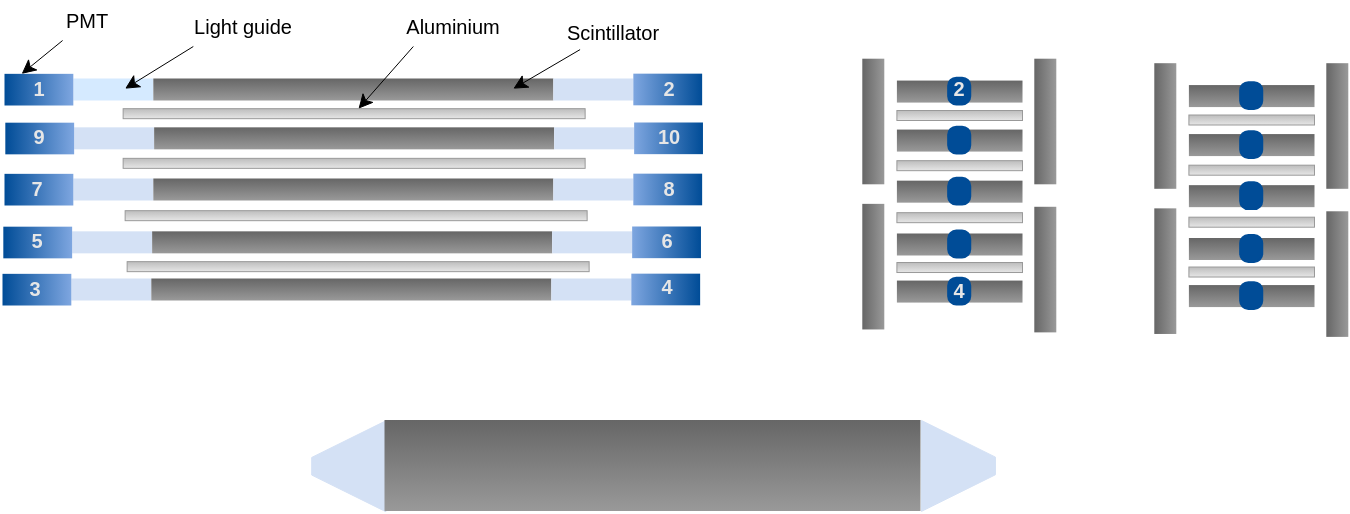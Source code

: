 <mxfile version="17.4.2" type="device" pages="2"><diagram id="F793rIssLFSxNm0j3WOR" name="Pagina-2"><mxGraphModel dx="1051" dy="806" grid="1" gridSize="10" guides="1" tooltips="1" connect="1" arrows="1" fold="1" page="1" pageScale="1" pageWidth="1169" pageHeight="827" math="0" shadow="0"><root><mxCell id="0"/><mxCell id="1" parent="0"/><mxCell id="4G-lnaGGp1i9wqiPuR36-37" value="" style="group;strokeWidth=0.5;" parent="1" vertex="1" connectable="0"><mxGeometry x="71.0" y="86.58" width="348.82" height="23.96" as="geometry"/></mxCell><mxCell id="4G-lnaGGp1i9wqiPuR36-16" value="" style="rounded=0;whiteSpace=wrap;html=1;fillColor=#D5EAFF;strokeColor=none;glass=0;sketch=0;shadow=0;strokeWidth=0.5;" parent="4G-lnaGGp1i9wqiPuR36-37" vertex="1"><mxGeometry x="34.41" y="2.42" width="40" height="11" as="geometry"/></mxCell><mxCell id="4G-lnaGGp1i9wqiPuR36-2" value="" style="rounded=0;whiteSpace=wrap;html=1;arcSize=29;strokeColor=none;fillColor=#004C97;gradientColor=#7EA6E0;gradientDirection=east;rotation=-180;direction=west;container=0;strokeWidth=0.5;" parent="4G-lnaGGp1i9wqiPuR36-37" vertex="1"><mxGeometry x="-2.842e-14" y="0.09" width="34.41" height="15.83" as="geometry"/></mxCell><mxCell id="4G-lnaGGp1i9wqiPuR36-22" value="" style="rounded=0;whiteSpace=wrap;html=1;fillColor=#666666;strokeColor=none;glass=0;sketch=0;shadow=0;gradientColor=#999999;strokeWidth=0.5;" parent="4G-lnaGGp1i9wqiPuR36-37" vertex="1"><mxGeometry x="74.41" y="2.42" width="200" height="11" as="geometry"/></mxCell><mxCell id="4G-lnaGGp1i9wqiPuR36-25" value="" style="rounded=0;whiteSpace=wrap;html=1;fillColor=#D4E1F5;strokeColor=none;glass=0;sketch=0;shadow=0;strokeWidth=0.5;" parent="4G-lnaGGp1i9wqiPuR36-37" vertex="1"><mxGeometry x="274.41" y="2.42" width="40" height="11" as="geometry"/></mxCell><mxCell id="4G-lnaGGp1i9wqiPuR36-26" value="" style="rounded=0;whiteSpace=wrap;html=1;arcSize=29;strokeColor=none;fillColor=#004C97;gradientColor=#7EA6E0;gradientDirection=east;rotation=-180;direction=west;container=0;flipH=1;strokeWidth=0.5;" parent="4G-lnaGGp1i9wqiPuR36-37" vertex="1"><mxGeometry x="314.41" y="2.842e-14" width="34.41" height="15.83" as="geometry"/></mxCell><mxCell id="4G-lnaGGp1i9wqiPuR36-79" value="&lt;b&gt;&lt;font color=&quot;#e6e6e6&quot;&gt;1&lt;/font&gt;&lt;/b&gt;" style="text;html=1;align=center;verticalAlign=middle;resizable=0;points=[];autosize=1;strokeColor=none;fillColor=none;fontSize=10;fontColor=#000000;strokeWidth=0.5;" parent="4G-lnaGGp1i9wqiPuR36-37" vertex="1"><mxGeometry x="7.2" y="-3.08" width="20" height="20" as="geometry"/></mxCell><mxCell id="4G-lnaGGp1i9wqiPuR36-84" value="&lt;b&gt;&lt;font color=&quot;#e6e6e6&quot;&gt;2&lt;/font&gt;&lt;/b&gt;" style="text;html=1;align=center;verticalAlign=middle;resizable=0;points=[];autosize=1;strokeColor=none;fillColor=none;fontSize=10;fontColor=#000000;strokeWidth=0.5;" parent="4G-lnaGGp1i9wqiPuR36-37" vertex="1"><mxGeometry x="321.62" y="-3.08" width="20" height="20" as="geometry"/></mxCell><mxCell id="4G-lnaGGp1i9wqiPuR36-38" value="" style="group;strokeWidth=0.5;" parent="1" vertex="1" connectable="0"><mxGeometry x="71.41" y="111" width="348.82" height="18.09" as="geometry"/></mxCell><mxCell id="4G-lnaGGp1i9wqiPuR36-39" value="" style="rounded=0;whiteSpace=wrap;html=1;fillColor=#D4E1F5;strokeColor=none;glass=0;sketch=0;shadow=0;strokeWidth=0.5;" parent="4G-lnaGGp1i9wqiPuR36-38" vertex="1"><mxGeometry x="34.41" y="2.42" width="40" height="11" as="geometry"/></mxCell><mxCell id="4G-lnaGGp1i9wqiPuR36-40" value="" style="rounded=0;whiteSpace=wrap;html=1;arcSize=29;strokeColor=none;fillColor=#004C97;gradientColor=#7EA6E0;gradientDirection=east;rotation=-180;direction=west;container=0;strokeWidth=0.5;" parent="4G-lnaGGp1i9wqiPuR36-38" vertex="1"><mxGeometry x="-2.842e-14" y="0.09" width="34.41" height="15.83" as="geometry"/></mxCell><mxCell id="4G-lnaGGp1i9wqiPuR36-41" value="" style="rounded=0;whiteSpace=wrap;html=1;fillColor=#666666;strokeColor=none;glass=0;sketch=0;shadow=0;gradientColor=#999999;strokeWidth=0.5;" parent="4G-lnaGGp1i9wqiPuR36-38" vertex="1"><mxGeometry x="74.41" y="2.42" width="200" height="11" as="geometry"/></mxCell><mxCell id="4G-lnaGGp1i9wqiPuR36-42" value="" style="rounded=0;whiteSpace=wrap;html=1;fillColor=#D4E1F5;strokeColor=none;glass=0;sketch=0;shadow=0;strokeWidth=0.5;" parent="4G-lnaGGp1i9wqiPuR36-38" vertex="1"><mxGeometry x="274.41" y="2.42" width="40" height="11" as="geometry"/></mxCell><mxCell id="4G-lnaGGp1i9wqiPuR36-43" value="" style="rounded=0;whiteSpace=wrap;html=1;arcSize=29;strokeColor=none;fillColor=#004C97;gradientColor=#7EA6E0;gradientDirection=east;rotation=-180;direction=west;container=0;flipH=1;strokeWidth=0.5;" parent="4G-lnaGGp1i9wqiPuR36-38" vertex="1"><mxGeometry x="314.41" y="2.842e-14" width="34.41" height="15.83" as="geometry"/></mxCell><mxCell id="4G-lnaGGp1i9wqiPuR36-63" value="" style="rounded=0;whiteSpace=wrap;html=1;shadow=0;glass=0;sketch=0;strokeColor=#999999;fillColor=#BDBDBD;gradientColor=#E6E6E6;strokeWidth=0.5;" parent="4G-lnaGGp1i9wqiPuR36-38" vertex="1"><mxGeometry x="58.91" y="-6.91" width="231" height="5" as="geometry"/></mxCell><mxCell id="4G-lnaGGp1i9wqiPuR36-80" value="&lt;b&gt;&lt;font color=&quot;#e6e6e6&quot;&gt;9&lt;/font&gt;&lt;/b&gt;" style="text;html=1;align=center;verticalAlign=middle;resizable=0;points=[];autosize=1;strokeColor=none;fillColor=none;fontSize=10;fontColor=#000000;strokeWidth=0.5;" parent="4G-lnaGGp1i9wqiPuR36-38" vertex="1"><mxGeometry x="6.21" y="-2.91" width="20" height="20" as="geometry"/></mxCell><mxCell id="4G-lnaGGp1i9wqiPuR36-85" value="&lt;b&gt;&lt;font color=&quot;#e6e6e6&quot;&gt;10&lt;/font&gt;&lt;/b&gt;" style="text;html=1;align=center;verticalAlign=middle;resizable=0;points=[];autosize=1;strokeColor=none;fillColor=none;fontSize=10;fontColor=#000000;strokeWidth=0.5;" parent="4G-lnaGGp1i9wqiPuR36-38" vertex="1"><mxGeometry x="316.61" y="-3.08" width="30" height="20" as="geometry"/></mxCell><mxCell id="4G-lnaGGp1i9wqiPuR36-44" value="" style="group;strokeWidth=0.5;" parent="1" vertex="1" connectable="0"><mxGeometry x="71.0" y="136.58" width="348.82" height="18.01" as="geometry"/></mxCell><mxCell id="4G-lnaGGp1i9wqiPuR36-45" value="" style="rounded=0;whiteSpace=wrap;html=1;fillColor=#D4E1F5;strokeColor=none;glass=0;sketch=0;shadow=0;strokeWidth=0.5;" parent="4G-lnaGGp1i9wqiPuR36-44" vertex="1"><mxGeometry x="34.41" y="2.42" width="40" height="11" as="geometry"/></mxCell><mxCell id="4G-lnaGGp1i9wqiPuR36-46" value="" style="rounded=0;whiteSpace=wrap;html=1;arcSize=29;strokeColor=none;fillColor=#004C97;gradientColor=#7EA6E0;gradientDirection=east;rotation=-180;direction=west;container=0;strokeWidth=0.5;" parent="4G-lnaGGp1i9wqiPuR36-44" vertex="1"><mxGeometry x="-2.842e-14" y="0.09" width="34.41" height="15.83" as="geometry"/></mxCell><mxCell id="4G-lnaGGp1i9wqiPuR36-47" value="" style="rounded=0;whiteSpace=wrap;html=1;fillColor=#666666;strokeColor=none;glass=0;sketch=0;shadow=0;gradientColor=#999999;strokeWidth=0.5;" parent="4G-lnaGGp1i9wqiPuR36-44" vertex="1"><mxGeometry x="74.41" y="2.42" width="200" height="11" as="geometry"/></mxCell><mxCell id="4G-lnaGGp1i9wqiPuR36-48" value="" style="rounded=0;whiteSpace=wrap;html=1;fillColor=#D4E1F5;strokeColor=none;glass=0;sketch=0;shadow=0;strokeWidth=0.5;" parent="4G-lnaGGp1i9wqiPuR36-44" vertex="1"><mxGeometry x="274.41" y="2.42" width="40" height="11" as="geometry"/></mxCell><mxCell id="4G-lnaGGp1i9wqiPuR36-49" value="" style="rounded=0;whiteSpace=wrap;html=1;arcSize=29;strokeColor=none;fillColor=#004C97;gradientColor=#7EA6E0;gradientDirection=east;rotation=-180;direction=west;container=0;flipH=1;strokeWidth=0.5;" parent="4G-lnaGGp1i9wqiPuR36-44" vertex="1"><mxGeometry x="314.41" y="2.842e-14" width="34.41" height="15.83" as="geometry"/></mxCell><mxCell id="4G-lnaGGp1i9wqiPuR36-81" value="&lt;b&gt;&lt;font color=&quot;#e6e6e6&quot;&gt;7&lt;/font&gt;&lt;/b&gt;" style="text;html=1;align=center;verticalAlign=middle;resizable=0;points=[];autosize=1;strokeColor=none;fillColor=none;fontSize=10;fontColor=#000000;strokeWidth=0.5;" parent="4G-lnaGGp1i9wqiPuR36-44" vertex="1"><mxGeometry x="6.21" y="-2.99" width="20" height="20" as="geometry"/></mxCell><mxCell id="4G-lnaGGp1i9wqiPuR36-86" value="&lt;b&gt;&lt;font color=&quot;#e6e6e6&quot;&gt;8&lt;/font&gt;&lt;/b&gt;" style="text;html=1;align=center;verticalAlign=middle;resizable=0;points=[];autosize=1;strokeColor=none;fillColor=none;fontSize=10;fontColor=#000000;strokeWidth=0.5;" parent="4G-lnaGGp1i9wqiPuR36-44" vertex="1"><mxGeometry x="321.62" y="-2.99" width="20" height="20" as="geometry"/></mxCell><mxCell id="4G-lnaGGp1i9wqiPuR36-50" value="" style="group;strokeWidth=0.5;" parent="1" vertex="1" connectable="0"><mxGeometry x="70.41" y="163" width="348.82" height="18.01" as="geometry"/></mxCell><mxCell id="4G-lnaGGp1i9wqiPuR36-51" value="" style="rounded=0;whiteSpace=wrap;html=1;fillColor=#D4E1F5;strokeColor=none;glass=0;sketch=0;shadow=0;strokeWidth=0.5;" parent="4G-lnaGGp1i9wqiPuR36-50" vertex="1"><mxGeometry x="34.41" y="2.42" width="40" height="11" as="geometry"/></mxCell><mxCell id="4G-lnaGGp1i9wqiPuR36-52" value="" style="rounded=0;whiteSpace=wrap;html=1;arcSize=29;strokeColor=none;fillColor=#004C97;gradientColor=#7EA6E0;gradientDirection=east;rotation=-180;direction=west;container=0;strokeWidth=0.5;" parent="4G-lnaGGp1i9wqiPuR36-50" vertex="1"><mxGeometry x="-2.842e-14" y="0.09" width="34.41" height="15.83" as="geometry"/></mxCell><mxCell id="4G-lnaGGp1i9wqiPuR36-53" value="" style="rounded=0;whiteSpace=wrap;html=1;fillColor=#666666;strokeColor=none;glass=0;sketch=0;shadow=0;gradientColor=#999999;strokeWidth=0.5;" parent="4G-lnaGGp1i9wqiPuR36-50" vertex="1"><mxGeometry x="74.41" y="2.42" width="200" height="11" as="geometry"/></mxCell><mxCell id="4G-lnaGGp1i9wqiPuR36-54" value="" style="rounded=0;whiteSpace=wrap;html=1;fillColor=#D4E1F5;strokeColor=none;glass=0;sketch=0;shadow=0;strokeWidth=0.5;" parent="4G-lnaGGp1i9wqiPuR36-50" vertex="1"><mxGeometry x="274.41" y="2.42" width="40" height="11" as="geometry"/></mxCell><mxCell id="4G-lnaGGp1i9wqiPuR36-55" value="" style="rounded=0;whiteSpace=wrap;html=1;arcSize=29;strokeColor=none;fillColor=#004C97;gradientColor=#7EA6E0;gradientDirection=east;rotation=-180;direction=west;container=0;flipH=1;strokeWidth=0.5;" parent="4G-lnaGGp1i9wqiPuR36-50" vertex="1"><mxGeometry x="314.41" y="2.842e-14" width="34.41" height="15.83" as="geometry"/></mxCell><mxCell id="4G-lnaGGp1i9wqiPuR36-82" value="&lt;b&gt;&lt;font color=&quot;#e6e6e6&quot;&gt;5&lt;/font&gt;&lt;/b&gt;" style="text;html=1;align=center;verticalAlign=middle;resizable=0;points=[];autosize=1;strokeColor=none;fillColor=none;fontSize=10;fontColor=#000000;strokeWidth=0.5;" parent="4G-lnaGGp1i9wqiPuR36-50" vertex="1"><mxGeometry x="6.21" y="-3" width="20" height="20" as="geometry"/></mxCell><mxCell id="4G-lnaGGp1i9wqiPuR36-87" value="&lt;b&gt;&lt;font color=&quot;#e6e6e6&quot;&gt;6&lt;/font&gt;&lt;/b&gt;" style="text;html=1;align=center;verticalAlign=middle;resizable=0;points=[];autosize=1;strokeColor=none;fillColor=none;fontSize=10;fontColor=#000000;strokeWidth=0.5;" parent="4G-lnaGGp1i9wqiPuR36-50" vertex="1"><mxGeometry x="321.62" y="-2.99" width="20" height="20" as="geometry"/></mxCell><mxCell id="4G-lnaGGp1i9wqiPuR36-56" value="" style="group;strokeWidth=0.5;" parent="1" vertex="1" connectable="0"><mxGeometry x="70.0" y="186.58" width="348.82" height="17.92" as="geometry"/></mxCell><mxCell id="4G-lnaGGp1i9wqiPuR36-57" value="" style="rounded=0;whiteSpace=wrap;html=1;fillColor=#D4E1F5;strokeColor=none;glass=0;sketch=0;shadow=0;strokeWidth=0.5;" parent="4G-lnaGGp1i9wqiPuR36-56" vertex="1"><mxGeometry x="34.41" y="2.42" width="40" height="11" as="geometry"/></mxCell><mxCell id="4G-lnaGGp1i9wqiPuR36-58" value="" style="rounded=0;whiteSpace=wrap;html=1;arcSize=29;strokeColor=none;fillColor=#004C97;gradientColor=#7EA6E0;gradientDirection=east;rotation=-180;direction=west;container=0;strokeWidth=0.5;" parent="4G-lnaGGp1i9wqiPuR36-56" vertex="1"><mxGeometry x="-2.842e-14" y="0.09" width="34.41" height="15.83" as="geometry"/></mxCell><mxCell id="4G-lnaGGp1i9wqiPuR36-59" value="" style="rounded=0;whiteSpace=wrap;html=1;fillColor=#666666;strokeColor=none;glass=0;sketch=0;shadow=0;gradientColor=#999999;strokeWidth=0.5;" parent="4G-lnaGGp1i9wqiPuR36-56" vertex="1"><mxGeometry x="74.41" y="2.42" width="200" height="11" as="geometry"/></mxCell><mxCell id="4G-lnaGGp1i9wqiPuR36-60" value="" style="rounded=0;whiteSpace=wrap;html=1;fillColor=#D4E1F5;strokeColor=none;glass=0;sketch=0;shadow=0;strokeWidth=0.5;" parent="4G-lnaGGp1i9wqiPuR36-56" vertex="1"><mxGeometry x="274.41" y="2.42" width="40" height="11" as="geometry"/></mxCell><mxCell id="4G-lnaGGp1i9wqiPuR36-61" value="" style="rounded=0;whiteSpace=wrap;html=1;arcSize=29;strokeColor=none;fillColor=#004C97;gradientColor=#7EA6E0;gradientDirection=east;rotation=-180;direction=west;container=0;flipH=1;strokeWidth=0.5;" parent="4G-lnaGGp1i9wqiPuR36-56" vertex="1"><mxGeometry x="314.41" y="2.842e-14" width="34.41" height="15.83" as="geometry"/></mxCell><mxCell id="4G-lnaGGp1i9wqiPuR36-83" value="&lt;b&gt;&lt;font color=&quot;#e6e6e6&quot;&gt;3&lt;/font&gt;&lt;/b&gt;" style="text;html=1;align=center;verticalAlign=middle;resizable=0;points=[];autosize=1;strokeColor=none;fillColor=none;fontSize=10;fontColor=#000000;strokeWidth=0.5;" parent="4G-lnaGGp1i9wqiPuR36-56" vertex="1"><mxGeometry x="6.21" y="-3.08" width="20" height="20" as="geometry"/></mxCell><mxCell id="4G-lnaGGp1i9wqiPuR36-88" value="&lt;b&gt;&lt;font color=&quot;#e6e6e6&quot;&gt;4&lt;/font&gt;&lt;/b&gt;" style="text;html=1;align=center;verticalAlign=middle;resizable=0;points=[];autosize=1;strokeColor=none;fillColor=none;fontSize=10;fontColor=#000000;strokeWidth=0.5;" parent="4G-lnaGGp1i9wqiPuR36-56" vertex="1"><mxGeometry x="321.62" y="-3.09" width="20" height="20" as="geometry"/></mxCell><mxCell id="4G-lnaGGp1i9wqiPuR36-65" value="" style="rounded=0;whiteSpace=wrap;html=1;shadow=0;glass=0;sketch=0;strokeColor=#999999;fillColor=#BDBDBD;gradientColor=#E6E6E6;strokeWidth=0.5;" parent="1" vertex="1"><mxGeometry x="130.32" y="128.92" width="231" height="5" as="geometry"/></mxCell><mxCell id="4G-lnaGGp1i9wqiPuR36-66" value="" style="rounded=0;whiteSpace=wrap;html=1;shadow=0;glass=0;sketch=0;strokeColor=#999999;fillColor=#BDBDBD;gradientColor=#E6E6E6;strokeWidth=0.5;" parent="1" vertex="1"><mxGeometry x="131.32" y="155.09" width="231" height="5" as="geometry"/></mxCell><mxCell id="4G-lnaGGp1i9wqiPuR36-67" value="" style="rounded=0;whiteSpace=wrap;html=1;shadow=0;glass=0;sketch=0;strokeColor=#999999;fillColor=#BDBDBD;gradientColor=#E6E6E6;strokeWidth=0.5;" parent="1" vertex="1"><mxGeometry x="132.32" y="180.58" width="231" height="5" as="geometry"/></mxCell><mxCell id="4G-lnaGGp1i9wqiPuR36-68" value="&lt;font style=&quot;font-size: 10px&quot;&gt;Aluminium&lt;/font&gt;" style="text;html=1;align=center;verticalAlign=middle;resizable=0;points=[];autosize=1;strokeColor=none;fillColor=none;strokeWidth=0.5;" parent="1" vertex="1"><mxGeometry x="265.41" y="53" width="60" height="20" as="geometry"/></mxCell><mxCell id="4G-lnaGGp1i9wqiPuR36-69" value="" style="endArrow=classic;html=1;rounded=0;strokeWidth=0.5;" parent="1" target="4G-lnaGGp1i9wqiPuR36-63" edge="1"><mxGeometry width="50" height="50" relative="1" as="geometry"><mxPoint x="275.41" y="73" as="sourcePoint"/><mxPoint x="215.41" y="3" as="targetPoint"/></mxGeometry></mxCell><mxCell id="4G-lnaGGp1i9wqiPuR36-70" value="" style="endArrow=classic;html=1;rounded=0;strokeWidth=0.5;" parent="1" edge="1"><mxGeometry width="50" height="50" relative="1" as="geometry"><mxPoint x="165.41" y="73" as="sourcePoint"/><mxPoint x="131.322" y="94.09" as="targetPoint"/></mxGeometry></mxCell><mxCell id="4G-lnaGGp1i9wqiPuR36-71" value="&lt;font style=&quot;font-size: 10px&quot;&gt;Light guide&lt;/font&gt;" style="text;html=1;align=center;verticalAlign=middle;resizable=0;points=[];autosize=1;strokeColor=none;fillColor=none;strokeWidth=0.5;" parent="1" vertex="1"><mxGeometry x="160.41" y="53" width="60" height="20" as="geometry"/></mxCell><mxCell id="4G-lnaGGp1i9wqiPuR36-74" value="" style="endArrow=classic;html=1;rounded=0;entryX=0.25;entryY=0;entryDx=0;entryDy=0;strokeWidth=0.5;" parent="1" source="4G-lnaGGp1i9wqiPuR36-75" target="4G-lnaGGp1i9wqiPuR36-2" edge="1"><mxGeometry width="50" height="50" relative="1" as="geometry"><mxPoint x="105.41" y="63" as="sourcePoint"/><mxPoint x="75.41" y="87" as="targetPoint"/></mxGeometry></mxCell><mxCell id="4G-lnaGGp1i9wqiPuR36-75" value="&lt;font color=&quot;#000000&quot;&gt;PMT&lt;/font&gt;" style="text;html=1;align=center;verticalAlign=middle;resizable=0;points=[];autosize=1;strokeColor=none;fillColor=none;fontSize=10;fontColor=#7EA6E0;strokeWidth=0.5;" parent="1" vertex="1"><mxGeometry x="92.32" y="50" width="40" height="20" as="geometry"/></mxCell><mxCell id="4G-lnaGGp1i9wqiPuR36-77" value="" style="endArrow=classic;html=1;rounded=0;exitX=0.223;exitY=0.927;exitDx=0;exitDy=0;exitPerimeter=0;strokeWidth=0.5;" parent="1" source="4G-lnaGGp1i9wqiPuR36-78" edge="1"><mxGeometry width="50" height="50" relative="1" as="geometry"><mxPoint x="352.41" y="63" as="sourcePoint"/><mxPoint x="325.412" y="94.09" as="targetPoint"/></mxGeometry></mxCell><mxCell id="4G-lnaGGp1i9wqiPuR36-78" value="&lt;font style=&quot;font-size: 10px&quot;&gt;Scintillator&lt;/font&gt;" style="text;html=1;align=center;verticalAlign=middle;resizable=0;points=[];autosize=1;strokeColor=none;fillColor=none;strokeWidth=0.5;" parent="1" vertex="1"><mxGeometry x="345.41" y="56" width="60" height="20" as="geometry"/></mxCell><mxCell id="LRX7v4GH9Q6KXmwEOR2p-9" value="" style="shape=trapezoid;perimeter=trapezoidPerimeter;whiteSpace=wrap;html=1;fixedSize=1;rounded=0;shadow=0;glass=0;sketch=0;fontSize=10;fontColor=#E6E6E6;strokeColor=#D4E1F5;strokeWidth=0.5;fillColor=#D4E1F5;gradientColor=none;rotation=-90;container=0;size=18.33;" parent="1" vertex="1"><mxGeometry x="220.41" y="264.34" width="45.46" height="37.08" as="geometry"/></mxCell><mxCell id="LRX7v4GH9Q6KXmwEOR2p-4" value="" style="rounded=0;whiteSpace=wrap;html=1;fillColor=#666666;strokeColor=none;glass=0;sketch=0;shadow=0;gradientColor=#999999;container=0;" parent="1" vertex="1"><mxGeometry x="261.25" y="260" width="268" height="45.5" as="geometry"/></mxCell><mxCell id="E50u4eIQg90fkmZtOyec-1" value="" style="shape=trapezoid;perimeter=trapezoidPerimeter;whiteSpace=wrap;html=1;fixedSize=1;rounded=0;shadow=0;glass=0;sketch=0;fontSize=10;fontColor=#E6E6E6;strokeColor=#D4E1F5;strokeWidth=0.5;fillColor=#D4E1F5;gradientColor=none;rotation=90;container=0;size=18.33;" parent="1" vertex="1"><mxGeometry x="525.25" y="264.22" width="45.46" height="37" as="geometry"/></mxCell><mxCell id="wZDLJ2fOtv2TliGChZEt-1" value="" style="rounded=0;whiteSpace=wrap;html=1;fillColor=#666666;strokeColor=none;glass=0;sketch=0;shadow=0;gradientColor=#999999;strokeWidth=0.5;" vertex="1" parent="1"><mxGeometry x="517.2" y="90.04" width="62.8" height="11" as="geometry"/></mxCell><mxCell id="wZDLJ2fOtv2TliGChZEt-3" value="" style="rounded=0;whiteSpace=wrap;html=1;fillColor=#666666;strokeColor=none;glass=0;sketch=0;shadow=0;gradientColor=#999999;strokeWidth=0.5;" vertex="1" parent="1"><mxGeometry x="517.2" y="114.54" width="62.8" height="11" as="geometry"/></mxCell><mxCell id="wZDLJ2fOtv2TliGChZEt-4" value="" style="rounded=0;whiteSpace=wrap;html=1;fillColor=#666666;strokeColor=none;glass=0;sketch=0;shadow=0;gradientColor=#999999;strokeWidth=0.5;" vertex="1" parent="1"><mxGeometry x="517.2" y="190.04" width="62.8" height="11" as="geometry"/></mxCell><mxCell id="wZDLJ2fOtv2TliGChZEt-5" value="" style="rounded=0;whiteSpace=wrap;html=1;fillColor=#666666;strokeColor=none;glass=0;sketch=0;shadow=0;gradientColor=#999999;strokeWidth=0.5;" vertex="1" parent="1"><mxGeometry x="517.2" y="140.08" width="62.8" height="11" as="geometry"/></mxCell><mxCell id="wZDLJ2fOtv2TliGChZEt-6" value="" style="rounded=0;whiteSpace=wrap;html=1;fillColor=#666666;strokeColor=none;glass=0;sketch=0;shadow=0;gradientColor=#999999;strokeWidth=0.5;" vertex="1" parent="1"><mxGeometry x="517.2" y="166.5" width="62.8" height="11" as="geometry"/></mxCell><mxCell id="wZDLJ2fOtv2TliGChZEt-7" value="" style="rounded=0;whiteSpace=wrap;html=1;shadow=0;glass=0;sketch=0;strokeColor=#999999;fillColor=#BDBDBD;gradientColor=#E6E6E6;strokeWidth=0.5;" vertex="1" parent="1"><mxGeometry x="517.2" y="105" width="62.8" height="5" as="geometry"/></mxCell><mxCell id="wZDLJ2fOtv2TliGChZEt-8" value="" style="rounded=0;whiteSpace=wrap;html=1;shadow=0;glass=0;sketch=0;strokeColor=#999999;fillColor=#BDBDBD;gradientColor=#E6E6E6;strokeWidth=0.5;" vertex="1" parent="1"><mxGeometry x="517.2" y="130.09" width="62.8" height="5" as="geometry"/></mxCell><mxCell id="wZDLJ2fOtv2TliGChZEt-10" value="" style="rounded=0;whiteSpace=wrap;html=1;shadow=0;glass=0;sketch=0;strokeColor=#999999;fillColor=#BDBDBD;gradientColor=#E6E6E6;strokeWidth=0.5;" vertex="1" parent="1"><mxGeometry x="517.2" y="156.09" width="62.8" height="5" as="geometry"/></mxCell><mxCell id="wZDLJ2fOtv2TliGChZEt-11" value="" style="rounded=0;whiteSpace=wrap;html=1;shadow=0;glass=0;sketch=0;strokeColor=#999999;fillColor=#BDBDBD;gradientColor=#E6E6E6;strokeWidth=0.5;" vertex="1" parent="1"><mxGeometry x="517.2" y="181.01" width="62.8" height="5" as="geometry"/></mxCell><mxCell id="L1bz2mLmD6xJg3E8xlwl-7" value="" style="rounded=1;whiteSpace=wrap;html=1;strokeColor=#004C97;strokeWidth=1;fillColor=#004C97;gradientColor=none;gradientDirection=east;arcSize=37;" vertex="1" parent="1"><mxGeometry x="543.08" y="88.83" width="11.04" height="13.42" as="geometry"/></mxCell><mxCell id="L1bz2mLmD6xJg3E8xlwl-8" value="" style="rounded=1;whiteSpace=wrap;html=1;strokeColor=#004C97;strokeWidth=1;fillColor=#004C97;gradientColor=none;gradientDirection=east;arcSize=37;" vertex="1" parent="1"><mxGeometry x="543.08" y="113.33" width="11.04" height="13.42" as="geometry"/></mxCell><mxCell id="L1bz2mLmD6xJg3E8xlwl-9" value="" style="rounded=1;whiteSpace=wrap;html=1;strokeColor=#004C97;strokeWidth=1;fillColor=#004C97;gradientColor=none;gradientDirection=east;arcSize=37;" vertex="1" parent="1"><mxGeometry x="543.08" y="138.88" width="11.04" height="13.42" as="geometry"/></mxCell><mxCell id="L1bz2mLmD6xJg3E8xlwl-10" value="" style="rounded=1;whiteSpace=wrap;html=1;strokeColor=#004C97;strokeWidth=1;fillColor=#004C97;gradientColor=none;gradientDirection=east;arcSize=37;" vertex="1" parent="1"><mxGeometry x="543.08" y="165.3" width="11.04" height="13.42" as="geometry"/></mxCell><mxCell id="L1bz2mLmD6xJg3E8xlwl-11" value="" style="rounded=1;whiteSpace=wrap;html=1;strokeColor=#004C97;strokeWidth=1;fillColor=#004C97;gradientColor=none;gradientDirection=east;arcSize=37;" vertex="1" parent="1"><mxGeometry x="543.08" y="188.83" width="11.04" height="13.42" as="geometry"/></mxCell><mxCell id="L1bz2mLmD6xJg3E8xlwl-12" value="" style="rounded=0;whiteSpace=wrap;html=1;fillColor=#666666;strokeColor=none;glass=0;sketch=0;shadow=0;gradientColor=#999999;strokeWidth=0.5;rotation=-90;" vertex="1" parent="1"><mxGeometry x="474.0" y="105" width="62.8" height="11" as="geometry"/></mxCell><mxCell id="L1bz2mLmD6xJg3E8xlwl-13" value="" style="rounded=0;whiteSpace=wrap;html=1;fillColor=#666666;strokeColor=none;glass=0;sketch=0;shadow=0;gradientColor=#999999;strokeWidth=0.5;rotation=-90;" vertex="1" parent="1"><mxGeometry x="474.0" y="177.58" width="62.8" height="11" as="geometry"/></mxCell><mxCell id="L1bz2mLmD6xJg3E8xlwl-14" value="" style="rounded=0;whiteSpace=wrap;html=1;fillColor=#666666;strokeColor=none;glass=0;sketch=0;shadow=0;gradientColor=#999999;strokeWidth=0.5;rotation=-90;" vertex="1" parent="1"><mxGeometry x="560" y="105.0" width="62.8" height="11" as="geometry"/></mxCell><mxCell id="L1bz2mLmD6xJg3E8xlwl-15" value="" style="rounded=0;whiteSpace=wrap;html=1;fillColor=#666666;strokeColor=none;glass=0;sketch=0;shadow=0;gradientColor=#999999;strokeWidth=0.5;rotation=-90;" vertex="1" parent="1"><mxGeometry x="560" y="179.04" width="62.8" height="11" as="geometry"/></mxCell><mxCell id="L1bz2mLmD6xJg3E8xlwl-16" value="" style="rounded=0;whiteSpace=wrap;html=1;fillColor=#666666;strokeColor=none;glass=0;sketch=0;shadow=0;gradientColor=#999999;strokeWidth=0.5;" vertex="1" parent="1"><mxGeometry x="663.2" y="92.29" width="62.8" height="11" as="geometry"/></mxCell><mxCell id="L1bz2mLmD6xJg3E8xlwl-17" value="" style="rounded=0;whiteSpace=wrap;html=1;fillColor=#666666;strokeColor=none;glass=0;sketch=0;shadow=0;gradientColor=#999999;strokeWidth=0.5;" vertex="1" parent="1"><mxGeometry x="663.2" y="116.79" width="62.8" height="11" as="geometry"/></mxCell><mxCell id="L1bz2mLmD6xJg3E8xlwl-18" value="" style="rounded=0;whiteSpace=wrap;html=1;fillColor=#666666;strokeColor=none;glass=0;sketch=0;shadow=0;gradientColor=#999999;strokeWidth=0.5;" vertex="1" parent="1"><mxGeometry x="663.2" y="192.29" width="62.8" height="11" as="geometry"/></mxCell><mxCell id="L1bz2mLmD6xJg3E8xlwl-19" value="" style="rounded=0;whiteSpace=wrap;html=1;fillColor=#666666;strokeColor=none;glass=0;sketch=0;shadow=0;gradientColor=#999999;strokeWidth=0.5;" vertex="1" parent="1"><mxGeometry x="663.2" y="142.33" width="62.8" height="11" as="geometry"/></mxCell><mxCell id="L1bz2mLmD6xJg3E8xlwl-20" value="" style="rounded=0;whiteSpace=wrap;html=1;fillColor=#666666;strokeColor=none;glass=0;sketch=0;shadow=0;gradientColor=#999999;strokeWidth=0.5;" vertex="1" parent="1"><mxGeometry x="663.2" y="168.75" width="62.8" height="11" as="geometry"/></mxCell><mxCell id="L1bz2mLmD6xJg3E8xlwl-21" value="" style="rounded=0;whiteSpace=wrap;html=1;shadow=0;glass=0;sketch=0;strokeColor=#999999;fillColor=#BDBDBD;gradientColor=#E6E6E6;strokeWidth=0.5;" vertex="1" parent="1"><mxGeometry x="663.2" y="107.25" width="62.8" height="5" as="geometry"/></mxCell><mxCell id="L1bz2mLmD6xJg3E8xlwl-22" value="" style="rounded=0;whiteSpace=wrap;html=1;shadow=0;glass=0;sketch=0;strokeColor=#999999;fillColor=#BDBDBD;gradientColor=#E6E6E6;strokeWidth=0.5;" vertex="1" parent="1"><mxGeometry x="663.2" y="132.34" width="62.8" height="5" as="geometry"/></mxCell><mxCell id="L1bz2mLmD6xJg3E8xlwl-23" value="" style="rounded=0;whiteSpace=wrap;html=1;shadow=0;glass=0;sketch=0;strokeColor=#999999;fillColor=#BDBDBD;gradientColor=#E6E6E6;strokeWidth=0.5;" vertex="1" parent="1"><mxGeometry x="663.2" y="158.34" width="62.8" height="5" as="geometry"/></mxCell><mxCell id="L1bz2mLmD6xJg3E8xlwl-24" value="" style="rounded=0;whiteSpace=wrap;html=1;shadow=0;glass=0;sketch=0;strokeColor=#999999;fillColor=#BDBDBD;gradientColor=#E6E6E6;strokeWidth=0.5;" vertex="1" parent="1"><mxGeometry x="663.2" y="183.26" width="62.8" height="5" as="geometry"/></mxCell><mxCell id="L1bz2mLmD6xJg3E8xlwl-25" value="" style="rounded=1;whiteSpace=wrap;html=1;strokeColor=#004C97;strokeWidth=1;fillColor=#004C97;gradientColor=none;gradientDirection=east;arcSize=37;" vertex="1" parent="1"><mxGeometry x="689.08" y="91.08" width="11.04" height="13.42" as="geometry"/></mxCell><mxCell id="L1bz2mLmD6xJg3E8xlwl-26" value="" style="rounded=1;whiteSpace=wrap;html=1;strokeColor=#004C97;strokeWidth=1;fillColor=#004C97;gradientColor=none;gradientDirection=east;arcSize=37;" vertex="1" parent="1"><mxGeometry x="689.08" y="115.58" width="11.04" height="13.42" as="geometry"/></mxCell><mxCell id="L1bz2mLmD6xJg3E8xlwl-27" value="" style="rounded=1;whiteSpace=wrap;html=1;strokeColor=#004C97;strokeWidth=1;fillColor=#004C97;gradientColor=none;gradientDirection=east;arcSize=37;" vertex="1" parent="1"><mxGeometry x="689.08" y="141.13" width="11.04" height="13.42" as="geometry"/></mxCell><mxCell id="L1bz2mLmD6xJg3E8xlwl-28" value="" style="rounded=1;whiteSpace=wrap;html=1;strokeColor=#004C97;strokeWidth=1;fillColor=#004C97;gradientColor=none;gradientDirection=east;arcSize=37;" vertex="1" parent="1"><mxGeometry x="689.08" y="167.55" width="11.04" height="13.42" as="geometry"/></mxCell><mxCell id="L1bz2mLmD6xJg3E8xlwl-29" value="" style="rounded=1;whiteSpace=wrap;html=1;strokeColor=#004C97;strokeWidth=1;fillColor=#004C97;gradientColor=none;gradientDirection=east;arcSize=37;" vertex="1" parent="1"><mxGeometry x="689.08" y="191.08" width="11.04" height="13.42" as="geometry"/></mxCell><mxCell id="L1bz2mLmD6xJg3E8xlwl-30" value="" style="rounded=0;whiteSpace=wrap;html=1;fillColor=#666666;strokeColor=none;glass=0;sketch=0;shadow=0;gradientColor=#999999;strokeWidth=0.5;rotation=-90;" vertex="1" parent="1"><mxGeometry x="620" y="107.25" width="62.8" height="11" as="geometry"/></mxCell><mxCell id="L1bz2mLmD6xJg3E8xlwl-31" value="" style="rounded=0;whiteSpace=wrap;html=1;fillColor=#666666;strokeColor=none;glass=0;sketch=0;shadow=0;gradientColor=#999999;strokeWidth=0.5;rotation=-90;" vertex="1" parent="1"><mxGeometry x="620" y="179.83" width="62.8" height="11" as="geometry"/></mxCell><mxCell id="L1bz2mLmD6xJg3E8xlwl-32" value="" style="rounded=0;whiteSpace=wrap;html=1;fillColor=#666666;strokeColor=none;glass=0;sketch=0;shadow=0;gradientColor=#999999;strokeWidth=0.5;rotation=-90;" vertex="1" parent="1"><mxGeometry x="706" y="107.25" width="62.8" height="11" as="geometry"/></mxCell><mxCell id="L1bz2mLmD6xJg3E8xlwl-33" value="" style="rounded=0;whiteSpace=wrap;html=1;fillColor=#666666;strokeColor=none;glass=0;sketch=0;shadow=0;gradientColor=#999999;strokeWidth=0.5;rotation=-90;" vertex="1" parent="1"><mxGeometry x="706" y="181.29" width="62.8" height="11" as="geometry"/></mxCell><mxCell id="L1bz2mLmD6xJg3E8xlwl-34" value="&lt;b&gt;&lt;font color=&quot;#e6e6e6&quot;&gt;2&lt;/font&gt;&lt;/b&gt;" style="text;html=1;align=center;verticalAlign=middle;resizable=0;points=[];autosize=1;strokeColor=none;fillColor=none;fontSize=10;fontColor=#000000;strokeWidth=0.5;" vertex="1" parent="1"><mxGeometry x="537.56" y="83.5" width="20" height="20" as="geometry"/></mxCell><mxCell id="L1bz2mLmD6xJg3E8xlwl-35" value="&lt;b&gt;&lt;font color=&quot;#e6e6e6&quot;&gt;4&lt;/font&gt;&lt;/b&gt;" style="text;html=1;align=center;verticalAlign=middle;resizable=0;points=[];autosize=1;strokeColor=none;fillColor=none;fontSize=10;fontColor=#000000;strokeWidth=0.5;" vertex="1" parent="1"><mxGeometry x="537.56" y="184.5" width="20" height="20" as="geometry"/></mxCell></root></mxGraphModel></diagram><diagram id="ynWk-4TeUXFxyRRj_Ey8" name="Page-2"><mxGraphModel dx="2066" dy="1265" grid="1" gridSize="10" guides="1" tooltips="1" connect="1" arrows="1" fold="1" page="1" pageScale="1" pageWidth="1169" pageHeight="827" math="1" shadow="0"><root><mxCell id="0"/><mxCell id="1" parent="0"/><mxCell id="5JI1H-B-chEOR2FNzurZ-2" value="" style="verticalLabelPosition=bottom;shadow=0;dashed=0;align=center;html=1;verticalAlign=top;shape=mxgraph.electrical.logic_gates.logic_gate;operation=or;strokeWidth=0.5;" parent="1" vertex="1"><mxGeometry x="195.5" y="505.5" width="80" height="50" as="geometry"/></mxCell><mxCell id="5JI1H-B-chEOR2FNzurZ-5" value="" style="endArrow=none;html=1;rounded=0;strokeWidth=0.5;exitX=0.24;exitY=0.517;exitDx=0;exitDy=0;exitPerimeter=0;endFill=0;endSize=2;" parent="1" edge="1"><mxGeometry width="50" height="50" relative="1" as="geometry"><mxPoint x="213.5" y="530.5" as="sourcePoint"/><mxPoint x="169.5" y="530.5" as="targetPoint"/></mxGeometry></mxCell><mxCell id="5JI1H-B-chEOR2FNzurZ-6" value="" style="endArrow=oval;html=1;rounded=0;strokeWidth=0.5;endFill=1;endSize=2;" parent="1" edge="1"><mxGeometry width="50" height="50" relative="1" as="geometry"><mxPoint x="179.5" y="511.5" as="sourcePoint"/><mxPoint x="179.5" y="511.5" as="targetPoint"/></mxGeometry></mxCell><mxCell id="5JI1H-B-chEOR2FNzurZ-7" value="" style="ellipse;whiteSpace=wrap;html=1;aspect=fixed;strokeWidth=0.5;fillColor=#000000;" parent="1" vertex="1"><mxGeometry x="193.5" y="516.5" width="2.5" height="2.5" as="geometry"/></mxCell><mxCell id="5JI1H-B-chEOR2FNzurZ-8" style="edgeStyle=orthogonalEdgeStyle;rounded=0;orthogonalLoop=1;jettySize=auto;html=1;exitX=1;exitY=0;exitDx=0;exitDy=0;entryX=1;entryY=0.5;entryDx=0;entryDy=0;startArrow=oval;startFill=1;endArrow=oval;endFill=1;endSize=2;strokeWidth=0.5;" parent="1" source="5JI1H-B-chEOR2FNzurZ-7" target="5JI1H-B-chEOR2FNzurZ-7" edge="1"><mxGeometry relative="1" as="geometry"/></mxCell><mxCell id="5JI1H-B-chEOR2FNzurZ-9" value="" style="ellipse;whiteSpace=wrap;html=1;aspect=fixed;strokeWidth=0.5;fillColor=#000000;" parent="1" vertex="1"><mxGeometry x="194.5" y="541.5" width="2.5" height="2.5" as="geometry"/></mxCell><mxCell id="5JI1H-B-chEOR2FNzurZ-10" value="" style="shape=or;whiteSpace=wrap;html=1;strokeWidth=0.5;perimeterSpacing=4;" parent="1" vertex="1"><mxGeometry x="209.5" y="611.5" width="50" height="50" as="geometry"/></mxCell><mxCell id="5JI1H-B-chEOR2FNzurZ-11" value="" style="endArrow=none;html=1;rounded=0;strokeWidth=0.5;endFill=0;endSize=2;" parent="1" edge="1"><mxGeometry width="50" height="50" relative="1" as="geometry"><mxPoint x="209.5" y="621.5" as="sourcePoint"/><mxPoint x="179.5" y="621.5" as="targetPoint"/></mxGeometry></mxCell><mxCell id="5JI1H-B-chEOR2FNzurZ-12" value="" style="endArrow=none;html=1;rounded=0;strokeWidth=0.5;endFill=0;endSize=2;" parent="1" edge="1"><mxGeometry width="50" height="50" relative="1" as="geometry"><mxPoint x="209.5" y="651.5" as="sourcePoint"/><mxPoint x="179.5" y="651.5" as="targetPoint"/></mxGeometry></mxCell><mxCell id="5JI1H-B-chEOR2FNzurZ-13" style="edgeStyle=orthogonalEdgeStyle;rounded=0;orthogonalLoop=1;jettySize=auto;html=1;exitX=0;exitY=0;exitDx=0;exitDy=0;entryX=0.5;entryY=0;entryDx=0;entryDy=0;startArrow=oval;startFill=1;endArrow=oval;endFill=1;endSize=2;strokeWidth=0.5;" parent="1" edge="1"><mxGeometry relative="1" as="geometry"><mxPoint x="192.793" y="515.793" as="sourcePoint"/><mxPoint x="193.5" y="515.5" as="targetPoint"/></mxGeometry></mxCell><mxCell id="5JI1H-B-chEOR2FNzurZ-16" value="" style="ellipse;whiteSpace=wrap;html=1;aspect=fixed;strokeWidth=0.5;fillColor=#000000;" parent="1" vertex="1"><mxGeometry x="167.5" y="529.25" width="2.5" height="2.5" as="geometry"/></mxCell><mxCell id="5JI1H-B-chEOR2FNzurZ-17" value="" style="ellipse;whiteSpace=wrap;html=1;aspect=fixed;strokeWidth=0.5;fillColor=#000000;" parent="1" vertex="1"><mxGeometry x="177.5" y="650" width="2.5" height="2.5" as="geometry"/></mxCell><mxCell id="5JI1H-B-chEOR2FNzurZ-18" value="" style="ellipse;whiteSpace=wrap;html=1;aspect=fixed;strokeWidth=0.5;fillColor=#000000;" parent="1" vertex="1"><mxGeometry x="177.5" y="620" width="2.5" height="2.5" as="geometry"/></mxCell><mxCell id="5JI1H-B-chEOR2FNzurZ-19" value="" style="endArrow=none;html=1;rounded=0;endSize=2;strokeWidth=0.5;exitX=1;exitY=0.5;exitDx=0;exitDy=0;exitPerimeter=0;" parent="1" source="5JI1H-B-chEOR2FNzurZ-10" edge="1"><mxGeometry width="50" height="50" relative="1" as="geometry"><mxPoint x="259.5" y="646.25" as="sourcePoint"/><mxPoint x="295.5" y="636.5" as="targetPoint"/></mxGeometry></mxCell><mxCell id="5JI1H-B-chEOR2FNzurZ-21" value="" style="endArrow=none;html=1;rounded=0;endSize=2;strokeWidth=0.5;exitX=1;exitY=0.5;exitDx=0;exitDy=0;exitPerimeter=0;startArrow=none;" parent="1" source="5JI1H-B-chEOR2FNzurZ-37" edge="1"><mxGeometry width="50" height="50" relative="1" as="geometry"><mxPoint x="274.5" y="530.5" as="sourcePoint"/><mxPoint x="295.5" y="530.5" as="targetPoint"/></mxGeometry></mxCell><mxCell id="5JI1H-B-chEOR2FNzurZ-22" value="" style="endArrow=none;html=1;rounded=0;endSize=2;strokeWidth=0.5;" parent="1" edge="1"><mxGeometry width="50" height="50" relative="1" as="geometry"><mxPoint x="295.5" y="530.3" as="sourcePoint"/><mxPoint x="295.5" y="636.7" as="targetPoint"/></mxGeometry></mxCell><mxCell id="5JI1H-B-chEOR2FNzurZ-23" value="" style="endArrow=none;html=1;rounded=0;strokeWidth=0.5;endFill=0;endSize=2;" parent="1" edge="1"><mxGeometry width="50" height="50" relative="1" as="geometry"><mxPoint x="325.5" y="585.496" as="sourcePoint"/><mxPoint x="295.5" y="585.496" as="targetPoint"/></mxGeometry></mxCell><mxCell id="5JI1H-B-chEOR2FNzurZ-24" value="" style="ellipse;whiteSpace=wrap;html=1;aspect=fixed;strokeWidth=0.5;fillColor=#000000;direction=west;flipH=0;flipV=1;" parent="1" vertex="1"><mxGeometry x="325.5" y="584.5" width="2.5" height="2.5" as="geometry"/></mxCell><mxCell id="5JI1H-B-chEOR2FNzurZ-29" value="&lt;b&gt;START&lt;/b&gt;" style="text;html=1;align=center;verticalAlign=middle;resizable=0;points=[];autosize=1;strokeColor=none;fillColor=none;strokeWidth=0.5;" parent="1" vertex="1"><mxGeometry x="301.75" y="564.5" width="50" height="20" as="geometry"/></mxCell><mxCell id="5JI1H-B-chEOR2FNzurZ-30" value="&lt;div&gt;&lt;font&gt;OR&lt;/font&gt;&lt;/div&gt;" style="text;html=1;align=center;verticalAlign=middle;resizable=0;points=[];autosize=1;strokeColor=none;fillColor=none;fontFamily=Helvetica;strokeWidth=0.5;" parent="1" vertex="1"><mxGeometry x="219.5" y="510.5" width="30" height="40" as="geometry"/></mxCell><mxCell id="5JI1H-B-chEOR2FNzurZ-31" value="&lt;div&gt;&lt;font&gt;AND&lt;/font&gt;&lt;/div&gt;" style="text;html=1;align=center;verticalAlign=middle;resizable=0;points=[];autosize=1;strokeColor=none;fillColor=none;fontFamily=Helvetica;strokeWidth=0.5;" parent="1" vertex="1"><mxGeometry x="214.5" y="626.5" width="40" height="20" as="geometry"/></mxCell><mxCell id="5JI1H-B-chEOR2FNzurZ-37" value="" style="ellipse;whiteSpace=wrap;html=1;aspect=fixed;fontFamily=Helvetica;strokeColor=#004C97;strokeWidth=0.5;fillColor=#BFD2E5;gradientColor=none;" parent="1" vertex="1"><mxGeometry x="274.5" y="525.5" width="10" height="10" as="geometry"/></mxCell><mxCell id="5JI1H-B-chEOR2FNzurZ-38" value="" style="endArrow=none;html=1;rounded=0;endSize=2;strokeWidth=0.5;exitX=1;exitY=0.5;exitDx=0;exitDy=0;exitPerimeter=0;" parent="1" target="5JI1H-B-chEOR2FNzurZ-37" edge="1"><mxGeometry width="50" height="50" relative="1" as="geometry"><mxPoint x="274.5" y="530.5" as="sourcePoint"/><mxPoint x="295.5" y="530.5" as="targetPoint"/></mxGeometry></mxCell><mxCell id="5JI1H-B-chEOR2FNzurZ-39" value="&lt;b&gt;&lt;font color=&quot;#004c97&quot; style=&quot;font-size: 6px&quot;&gt;VETO&lt;/font&gt;&lt;/b&gt;" style="text;html=1;align=center;verticalAlign=middle;resizable=0;points=[];autosize=1;strokeColor=none;fillColor=none;strokeWidth=0.5;" parent="1" vertex="1"><mxGeometry x="264.5" y="509.25" width="30" height="20" as="geometry"/></mxCell><mxCell id="5JI1H-B-chEOR2FNzurZ-64" value="" style="verticalLabelPosition=bottom;shadow=0;dashed=0;align=center;html=1;verticalAlign=top;shape=mxgraph.electrical.logic_gates.logic_gate;operation=or;strokeWidth=0.5;" parent="1" vertex="1"><mxGeometry x="498" y="461" width="80" height="50" as="geometry"/></mxCell><mxCell id="5JI1H-B-chEOR2FNzurZ-65" value="" style="endArrow=none;html=1;rounded=0;strokeWidth=0.5;exitX=0.24;exitY=0.517;exitDx=0;exitDy=0;exitPerimeter=0;endFill=0;endSize=2;" parent="1" edge="1"><mxGeometry width="50" height="50" relative="1" as="geometry"><mxPoint x="516.0" y="481" as="sourcePoint"/><mxPoint x="472" y="481" as="targetPoint"/></mxGeometry></mxCell><mxCell id="5JI1H-B-chEOR2FNzurZ-66" value="" style="endArrow=oval;html=1;rounded=0;strokeWidth=0.5;endFill=1;endSize=2;" parent="1" edge="1"><mxGeometry width="50" height="50" relative="1" as="geometry"><mxPoint x="482" y="467" as="sourcePoint"/><mxPoint x="482" y="467" as="targetPoint"/></mxGeometry></mxCell><mxCell id="5JI1H-B-chEOR2FNzurZ-67" value="" style="ellipse;whiteSpace=wrap;html=1;aspect=fixed;strokeWidth=0.5;fillColor=#000000;" parent="1" vertex="1"><mxGeometry x="496" y="472" width="2.5" height="2.5" as="geometry"/></mxCell><mxCell id="5JI1H-B-chEOR2FNzurZ-68" style="edgeStyle=orthogonalEdgeStyle;rounded=0;orthogonalLoop=1;jettySize=auto;html=1;exitX=1;exitY=0;exitDx=0;exitDy=0;entryX=1;entryY=0.5;entryDx=0;entryDy=0;startArrow=oval;startFill=1;endArrow=oval;endFill=1;endSize=2;strokeWidth=0.5;" parent="1" source="5JI1H-B-chEOR2FNzurZ-67" target="5JI1H-B-chEOR2FNzurZ-67" edge="1"><mxGeometry relative="1" as="geometry"/></mxCell><mxCell id="5JI1H-B-chEOR2FNzurZ-69" value="" style="ellipse;whiteSpace=wrap;html=1;aspect=fixed;strokeWidth=0.5;fillColor=#000000;" parent="1" vertex="1"><mxGeometry x="497" y="497" width="2.5" height="2.5" as="geometry"/></mxCell><mxCell id="5JI1H-B-chEOR2FNzurZ-70" value="" style="shape=or;whiteSpace=wrap;html=1;strokeWidth=0.5;" parent="1" vertex="1"><mxGeometry x="512" y="567" width="50" height="50" as="geometry"/></mxCell><mxCell id="5JI1H-B-chEOR2FNzurZ-71" value="" style="endArrow=none;html=1;rounded=0;strokeWidth=0.5;endFill=0;endSize=2;" parent="1" edge="1"><mxGeometry width="50" height="50" relative="1" as="geometry"><mxPoint x="512" y="577" as="sourcePoint"/><mxPoint x="482" y="577" as="targetPoint"/></mxGeometry></mxCell><mxCell id="5JI1H-B-chEOR2FNzurZ-72" value="" style="endArrow=none;html=1;rounded=0;strokeWidth=0.5;endFill=0;endSize=2;" parent="1" edge="1"><mxGeometry width="50" height="50" relative="1" as="geometry"><mxPoint x="512" y="607" as="sourcePoint"/><mxPoint x="482" y="607" as="targetPoint"/></mxGeometry></mxCell><mxCell id="5JI1H-B-chEOR2FNzurZ-73" style="edgeStyle=orthogonalEdgeStyle;rounded=0;orthogonalLoop=1;jettySize=auto;html=1;exitX=0;exitY=0;exitDx=0;exitDy=0;entryX=0.5;entryY=0;entryDx=0;entryDy=0;startArrow=oval;startFill=1;endArrow=oval;endFill=1;endSize=2;strokeWidth=0.5;" parent="1" edge="1"><mxGeometry relative="1" as="geometry"><mxPoint x="495.293" y="471.293" as="sourcePoint"/><mxPoint x="496.0" y="471" as="targetPoint"/></mxGeometry></mxCell><mxCell id="5JI1H-B-chEOR2FNzurZ-74" value="" style="ellipse;whiteSpace=wrap;html=1;aspect=fixed;strokeWidth=0.5;fillColor=#000000;" parent="1" vertex="1"><mxGeometry x="470" y="479.75" width="2.5" height="2.5" as="geometry"/></mxCell><mxCell id="5JI1H-B-chEOR2FNzurZ-75" value="" style="ellipse;whiteSpace=wrap;html=1;aspect=fixed;strokeWidth=0.5;fillColor=#000000;" parent="1" vertex="1"><mxGeometry x="480" y="605.5" width="2.5" height="2.5" as="geometry"/></mxCell><mxCell id="5JI1H-B-chEOR2FNzurZ-76" value="" style="ellipse;whiteSpace=wrap;html=1;aspect=fixed;strokeWidth=0.5;fillColor=#000000;" parent="1" vertex="1"><mxGeometry x="480" y="575.5" width="2.5" height="2.5" as="geometry"/></mxCell><mxCell id="5JI1H-B-chEOR2FNzurZ-77" value="" style="endArrow=none;html=1;rounded=0;endSize=2;strokeWidth=0.5;exitX=1;exitY=0.5;exitDx=0;exitDy=0;exitPerimeter=0;" parent="1" source="5JI1H-B-chEOR2FNzurZ-70" edge="1"><mxGeometry width="50" height="50" relative="1" as="geometry"><mxPoint x="562" y="601.75" as="sourcePoint"/><mxPoint x="598" y="592" as="targetPoint"/></mxGeometry></mxCell><mxCell id="5JI1H-B-chEOR2FNzurZ-78" value="" style="endArrow=none;html=1;rounded=0;endSize=2;strokeWidth=0.5;exitX=1;exitY=0.5;exitDx=0;exitDy=0;exitPerimeter=0;startArrow=none;" parent="1" source="5JI1H-B-chEOR2FNzurZ-64" edge="1"><mxGeometry width="50" height="50" relative="1" as="geometry"><mxPoint x="587" y="486" as="sourcePoint"/><mxPoint x="598" y="486" as="targetPoint"/></mxGeometry></mxCell><mxCell id="5JI1H-B-chEOR2FNzurZ-79" value="" style="endArrow=none;html=1;rounded=0;endSize=2;strokeWidth=0.5;exitX=0;exitY=0.75;exitDx=0;exitDy=0;exitPerimeter=0;" parent="1" source="5JI1H-B-chEOR2FNzurZ-89" edge="1"><mxGeometry width="50" height="50" relative="1" as="geometry"><mxPoint x="600" y="570" as="sourcePoint"/><mxPoint x="598" y="592.2" as="targetPoint"/><Array as="points"/></mxGeometry></mxCell><mxCell id="5JI1H-B-chEOR2FNzurZ-83" value="&lt;div&gt;&lt;font&gt;OR&lt;/font&gt;&lt;/div&gt;" style="text;html=1;align=center;verticalAlign=middle;resizable=0;points=[];autosize=1;strokeColor=none;fillColor=none;fontFamily=Helvetica;strokeWidth=0.5;" parent="1" vertex="1"><mxGeometry x="522" y="466" width="30" height="40" as="geometry"/></mxCell><mxCell id="5JI1H-B-chEOR2FNzurZ-84" value="&lt;div&gt;&lt;font&gt;AND&lt;/font&gt;&lt;/div&gt;" style="text;html=1;align=center;verticalAlign=middle;resizable=0;points=[];autosize=1;strokeColor=none;fillColor=none;fontFamily=Helvetica;strokeWidth=0.5;" parent="1" vertex="1"><mxGeometry x="517" y="582" width="40" height="20" as="geometry"/></mxCell><mxCell id="5JI1H-B-chEOR2FNzurZ-86" value="" style="endArrow=none;html=1;rounded=0;endSize=2;strokeWidth=0.5;exitX=1;exitY=0.5;exitDx=0;exitDy=0;exitPerimeter=0;" parent="1" edge="1"><mxGeometry width="50" height="50" relative="1" as="geometry"><mxPoint x="577" y="486" as="sourcePoint"/><mxPoint x="577" y="486" as="targetPoint"/></mxGeometry></mxCell><mxCell id="5JI1H-B-chEOR2FNzurZ-87" value="&lt;b&gt;&lt;font color=&quot;#004c97&quot; style=&quot;font-size: 6px&quot;&gt;VETO&lt;/font&gt;&lt;/b&gt;" style="text;html=1;align=center;verticalAlign=middle;resizable=0;points=[];autosize=1;strokeColor=none;fillColor=none;strokeWidth=0.5;" parent="1" vertex="1"><mxGeometry x="668" y="516.5" width="30" height="20" as="geometry"/></mxCell><mxCell id="5JI1H-B-chEOR2FNzurZ-89" value="" style="verticalLabelPosition=bottom;shadow=0;dashed=0;align=center;html=1;verticalAlign=top;shape=mxgraph.electrical.logic_gates.logic_gate;operation=or;strokeWidth=0.5;" parent="1" vertex="1"><mxGeometry x="598" y="514.5" width="80" height="50" as="geometry"/></mxCell><mxCell id="5JI1H-B-chEOR2FNzurZ-90" value="" style="endArrow=none;html=1;rounded=0;endSize=2;strokeWidth=0.5;exitX=0;exitY=0.75;exitDx=0;exitDy=0;exitPerimeter=0;entryX=0;entryY=0.25;entryDx=0;entryDy=0;entryPerimeter=0;" parent="1" target="5JI1H-B-chEOR2FNzurZ-89" edge="1"><mxGeometry width="50" height="50" relative="1" as="geometry"><mxPoint x="598" y="486" as="sourcePoint"/><mxPoint x="598" y="526.2" as="targetPoint"/><Array as="points"/></mxGeometry></mxCell><mxCell id="5JI1H-B-chEOR2FNzurZ-93" value="" style="endArrow=none;html=1;rounded=0;strokeWidth=0.5;exitX=0.24;exitY=0.517;exitDx=0;exitDy=0;exitPerimeter=0;endFill=0;endSize=2;" parent="1" edge="1"><mxGeometry width="50" height="50" relative="1" as="geometry"><mxPoint x="516.0" y="490" as="sourcePoint"/><mxPoint x="472" y="490" as="targetPoint"/></mxGeometry></mxCell><mxCell id="5JI1H-B-chEOR2FNzurZ-94" value="" style="ellipse;whiteSpace=wrap;html=1;aspect=fixed;strokeWidth=0.5;fillColor=#000000;" parent="1" vertex="1"><mxGeometry x="470" y="488.75" width="2.5" height="2.5" as="geometry"/></mxCell><mxCell id="5JI1H-B-chEOR2FNzurZ-95" value="&lt;div&gt;&lt;font&gt;OR&lt;/font&gt;&lt;/div&gt;" style="text;html=1;align=center;verticalAlign=middle;resizable=0;points=[];autosize=1;strokeColor=none;fillColor=none;fontFamily=Helvetica;strokeWidth=0.5;" parent="1" vertex="1"><mxGeometry x="620" y="519.5" width="30" height="40" as="geometry"/></mxCell><mxCell id="5JI1H-B-chEOR2FNzurZ-96" value="" style="endArrow=none;html=1;rounded=0;endSize=2;strokeWidth=0.5;exitX=1;exitY=0.5;exitDx=0;exitDy=0;exitPerimeter=0;startArrow=none;" parent="1" source="5JI1H-B-chEOR2FNzurZ-101" edge="1"><mxGeometry width="50" height="50" relative="1" as="geometry"><mxPoint x="678" y="539.5" as="sourcePoint"/><mxPoint x="699" y="539.5" as="targetPoint"/></mxGeometry></mxCell><mxCell id="5JI1H-B-chEOR2FNzurZ-97" value="" style="endArrow=none;html=1;rounded=0;endSize=2;strokeWidth=0.5;" parent="1" edge="1"><mxGeometry width="50" height="50" relative="1" as="geometry"><mxPoint x="699" y="539.3" as="sourcePoint"/><mxPoint x="699" y="655" as="targetPoint"/></mxGeometry></mxCell><mxCell id="5JI1H-B-chEOR2FNzurZ-98" value="" style="endArrow=none;html=1;rounded=0;strokeWidth=0.5;endFill=0;endSize=2;" parent="1" edge="1"><mxGeometry width="50" height="50" relative="1" as="geometry"><mxPoint x="729" y="594.496" as="sourcePoint"/><mxPoint x="699" y="594.496" as="targetPoint"/></mxGeometry></mxCell><mxCell id="5JI1H-B-chEOR2FNzurZ-99" value="" style="ellipse;whiteSpace=wrap;html=1;aspect=fixed;strokeWidth=0.5;fillColor=#000000;direction=west;flipH=0;flipV=1;" parent="1" vertex="1"><mxGeometry x="729" y="593.5" width="2.5" height="2.5" as="geometry"/></mxCell><mxCell id="5JI1H-B-chEOR2FNzurZ-100" value="&lt;b&gt;STOP&lt;/b&gt;" style="text;html=1;align=center;verticalAlign=middle;resizable=0;points=[];autosize=1;strokeColor=none;fillColor=none;strokeWidth=0.5;" parent="1" vertex="1"><mxGeometry x="705.25" y="573.5" width="50" height="20" as="geometry"/></mxCell><mxCell id="5JI1H-B-chEOR2FNzurZ-101" value="" style="ellipse;whiteSpace=wrap;html=1;aspect=fixed;fontFamily=Helvetica;strokeColor=#004C97;strokeWidth=0.5;fillColor=#BFD2E5;gradientColor=none;" parent="1" vertex="1"><mxGeometry x="678" y="534.5" width="10" height="10" as="geometry"/></mxCell><mxCell id="5JI1H-B-chEOR2FNzurZ-102" value="" style="endArrow=none;html=1;rounded=0;endSize=2;strokeWidth=0.5;exitX=1;exitY=0.5;exitDx=0;exitDy=0;exitPerimeter=0;" parent="1" target="5JI1H-B-chEOR2FNzurZ-101" edge="1"><mxGeometry width="50" height="50" relative="1" as="geometry"><mxPoint x="678" y="539.5" as="sourcePoint"/><mxPoint x="699" y="539.5" as="targetPoint"/></mxGeometry></mxCell><mxCell id="5JI1H-B-chEOR2FNzurZ-103" value="" style="verticalLabelPosition=bottom;shadow=0;dashed=0;align=center;html=1;verticalAlign=top;shape=mxgraph.electrical.logic_gates.logic_gate;operation=or;strokeWidth=0.5;" parent="1" vertex="1"><mxGeometry x="596.6" y="630" width="80" height="50" as="geometry"/></mxCell><mxCell id="5JI1H-B-chEOR2FNzurZ-105" value="" style="endArrow=oval;html=1;rounded=0;strokeWidth=0.5;endFill=1;endSize=2;" parent="1" edge="1"><mxGeometry width="50" height="50" relative="1" as="geometry"><mxPoint x="580.6" y="636" as="sourcePoint"/><mxPoint x="580.6" y="636" as="targetPoint"/></mxGeometry></mxCell><mxCell id="5JI1H-B-chEOR2FNzurZ-106" value="" style="ellipse;whiteSpace=wrap;html=1;aspect=fixed;strokeWidth=0.5;fillColor=#000000;" parent="1" vertex="1"><mxGeometry x="594.6" y="641" width="2.5" height="2.5" as="geometry"/></mxCell><mxCell id="5JI1H-B-chEOR2FNzurZ-107" style="edgeStyle=orthogonalEdgeStyle;rounded=0;orthogonalLoop=1;jettySize=auto;html=1;exitX=1;exitY=0;exitDx=0;exitDy=0;entryX=1;entryY=0.5;entryDx=0;entryDy=0;startArrow=oval;startFill=1;endArrow=oval;endFill=1;endSize=2;strokeWidth=0.5;" parent="1" source="5JI1H-B-chEOR2FNzurZ-106" target="5JI1H-B-chEOR2FNzurZ-106" edge="1"><mxGeometry relative="1" as="geometry"/></mxCell><mxCell id="5JI1H-B-chEOR2FNzurZ-108" value="" style="ellipse;whiteSpace=wrap;html=1;aspect=fixed;strokeWidth=0.5;fillColor=#000000;" parent="1" vertex="1"><mxGeometry x="594.6" y="666" width="2.5" height="2.5" as="geometry"/></mxCell><mxCell id="5JI1H-B-chEOR2FNzurZ-109" style="edgeStyle=orthogonalEdgeStyle;rounded=0;orthogonalLoop=1;jettySize=auto;html=1;exitX=0;exitY=0;exitDx=0;exitDy=0;entryX=0.5;entryY=0;entryDx=0;entryDy=0;startArrow=oval;startFill=1;endArrow=oval;endFill=1;endSize=2;strokeWidth=0.5;" parent="1" edge="1"><mxGeometry relative="1" as="geometry"><mxPoint x="593.893" y="640.293" as="sourcePoint"/><mxPoint x="594.6" y="640" as="targetPoint"/></mxGeometry></mxCell><mxCell id="5JI1H-B-chEOR2FNzurZ-111" value="&lt;div&gt;&lt;font&gt;OR&lt;/font&gt;&lt;/div&gt;" style="text;html=1;align=center;verticalAlign=middle;resizable=0;points=[];autosize=1;strokeColor=none;fillColor=none;fontFamily=Helvetica;strokeWidth=0.5;" parent="1" vertex="1"><mxGeometry x="620.6" y="635" width="30" height="40" as="geometry"/></mxCell><mxCell id="5JI1H-B-chEOR2FNzurZ-112" value="" style="endArrow=none;html=1;rounded=0;endSize=2;strokeWidth=0.5;exitX=1;exitY=0.5;exitDx=0;exitDy=0;exitPerimeter=0;" parent="1" edge="1"><mxGeometry width="50" height="50" relative="1" as="geometry"><mxPoint x="675.6" y="655" as="sourcePoint"/><mxPoint x="675.6" y="655" as="targetPoint"/></mxGeometry></mxCell><mxCell id="5JI1H-B-chEOR2FNzurZ-116" value="" style="endArrow=none;html=1;rounded=0;endSize=2;strokeWidth=0.5;exitX=1;exitY=0.5;exitDx=0;exitDy=0;exitPerimeter=0;" parent="1" source="5JI1H-B-chEOR2FNzurZ-103" edge="1"><mxGeometry width="50" height="50" relative="1" as="geometry"><mxPoint x="707.6" y="539.3" as="sourcePoint"/><mxPoint x="699.3" y="655" as="targetPoint"/></mxGeometry></mxCell><mxCell id="5JI1H-B-chEOR2FNzurZ-117" value="&lt;font color=&quot;#000000&quot; style=&quot;font-size: 9px&quot;&gt;$$D$$&lt;/font&gt;" style="text;html=1;align=center;verticalAlign=middle;resizable=0;points=[];autosize=1;strokeColor=none;fillColor=none;fontSize=6;fontFamily=Helvetica;fontColor=#004C97;strokeWidth=0.5;" parent="1" vertex="1"><mxGeometry x="164.5" y="512.75" width="40" height="10" as="geometry"/></mxCell><mxCell id="5JI1H-B-chEOR2FNzurZ-118" value="&lt;font color=&quot;#000000&quot; style=&quot;font-size: 9px&quot;&gt;$$S_5$$&lt;/font&gt;" style="text;html=1;align=center;verticalAlign=middle;resizable=0;points=[];autosize=1;strokeColor=none;fillColor=none;fontSize=6;fontFamily=Helvetica;fontColor=#004C97;strokeWidth=0;" parent="1" vertex="1"><mxGeometry x="130" y="523.75" width="50" height="10" as="geometry"/></mxCell><mxCell id="5JI1H-B-chEOR2FNzurZ-119" value="&lt;font color=&quot;#000000&quot; style=&quot;font-size: 9px&quot;&gt;$$W$$&lt;/font&gt;" style="text;html=1;align=center;verticalAlign=middle;resizable=0;points=[];autosize=1;strokeColor=none;fillColor=none;fontSize=6;fontFamily=Helvetica;fontColor=#004C97;strokeWidth=0.5;" parent="1" vertex="1"><mxGeometry x="164.5" y="537.75" width="40" height="10" as="geometry"/></mxCell><mxCell id="5JI1H-B-chEOR2FNzurZ-120" value="&lt;font color=&quot;#000000&quot; style=&quot;font-size: 9px&quot;&gt;$$S_1$$&lt;/font&gt;" style="text;html=1;align=center;verticalAlign=middle;resizable=0;points=[];autosize=1;strokeColor=none;fillColor=none;fontSize=6;fontFamily=Helvetica;fontColor=#004C97;strokeWidth=0.5;" parent="1" vertex="1"><mxGeometry x="140" y="616.5" width="50" height="10" as="geometry"/></mxCell><mxCell id="5JI1H-B-chEOR2FNzurZ-121" value="&lt;font color=&quot;#000000&quot; style=&quot;font-size: 9px&quot;&gt;$$S_2$$&lt;/font&gt;" style="text;html=1;align=center;verticalAlign=middle;resizable=0;points=[];autosize=1;strokeColor=none;fillColor=none;fontSize=6;fontFamily=Helvetica;fontColor=#004C97;strokeWidth=0.5;" parent="1" vertex="1"><mxGeometry x="140" y="646.25" width="50" height="10" as="geometry"/></mxCell><mxCell id="5JI1H-B-chEOR2FNzurZ-122" value="&lt;font color=&quot;#000000&quot; style=&quot;font-size: 9px&quot;&gt;$$D$$&lt;/font&gt;" style="text;html=1;align=center;verticalAlign=middle;resizable=0;points=[];autosize=1;strokeColor=none;fillColor=none;fontSize=6;fontFamily=Helvetica;fontColor=#004C97;strokeWidth=0.5;" parent="1" vertex="1"><mxGeometry x="467.25" y="468.25" width="40" height="10" as="geometry"/></mxCell><mxCell id="5JI1H-B-chEOR2FNzurZ-123" value="&lt;font color=&quot;#000000&quot; style=&quot;font-size: 9px&quot;&gt;$$W$$&lt;/font&gt;" style="text;html=1;align=center;verticalAlign=middle;resizable=0;points=[];autosize=1;strokeColor=none;fillColor=none;fontSize=6;fontFamily=Helvetica;fontColor=#004C97;strokeWidth=0.5;" parent="1" vertex="1"><mxGeometry x="467.25" y="493.25" width="40" height="10" as="geometry"/></mxCell><mxCell id="5JI1H-B-chEOR2FNzurZ-124" value="&lt;font color=&quot;#000000&quot; style=&quot;font-size: 9px&quot;&gt;$$S_5$$&lt;/font&gt;" style="text;html=1;align=center;verticalAlign=middle;resizable=0;points=[];autosize=1;strokeColor=none;fillColor=none;fontSize=6;fontFamily=Helvetica;fontColor=#004C97;strokeWidth=0;" parent="1" vertex="1"><mxGeometry x="435.5" y="473.5" width="50" height="10" as="geometry"/></mxCell><mxCell id="5JI1H-B-chEOR2FNzurZ-125" value="&lt;font color=&quot;#000000&quot; style=&quot;font-size: 9px&quot;&gt;$$S_1$$&lt;/font&gt;" style="text;html=1;align=center;verticalAlign=middle;resizable=0;points=[];autosize=1;strokeColor=none;fillColor=none;fontSize=6;fontFamily=Helvetica;fontColor=#004C97;strokeWidth=0.5;" parent="1" vertex="1"><mxGeometry x="435.5" y="484.5" width="50" height="10" as="geometry"/></mxCell><mxCell id="5JI1H-B-chEOR2FNzurZ-126" value="&lt;font color=&quot;#000000&quot; style=&quot;font-size: 9px&quot;&gt;$$S_4$$&lt;/font&gt;" style="text;html=1;align=center;verticalAlign=middle;resizable=0;points=[];autosize=1;strokeColor=none;fillColor=none;fontSize=6;fontFamily=Helvetica;fontColor=#004C97;strokeWidth=0;" parent="1" vertex="1"><mxGeometry x="446" y="572" width="50" height="10" as="geometry"/></mxCell><mxCell id="5JI1H-B-chEOR2FNzurZ-127" value="&lt;font color=&quot;#000000&quot; style=&quot;font-size: 9px&quot;&gt;$$S_4$$&lt;/font&gt;" style="text;html=1;align=center;verticalAlign=middle;resizable=0;points=[];autosize=1;strokeColor=none;fillColor=none;fontSize=6;fontFamily=Helvetica;fontColor=#004C97;strokeWidth=0;" parent="1" vertex="1"><mxGeometry x="560" y="637.25" width="50" height="10" as="geometry"/></mxCell><mxCell id="5JI1H-B-chEOR2FNzurZ-128" value="&lt;font color=&quot;#000000&quot; style=&quot;font-size: 9px&quot;&gt;$$S_3$$&lt;/font&gt;" style="text;html=1;align=center;verticalAlign=middle;resizable=0;points=[];autosize=1;strokeColor=none;fillColor=none;fontSize=6;fontFamily=Helvetica;fontColor=#004C97;strokeWidth=0;" parent="1" vertex="1"><mxGeometry x="446" y="601.75" width="50" height="10" as="geometry"/></mxCell><mxCell id="5JI1H-B-chEOR2FNzurZ-129" value="&lt;font color=&quot;#000000&quot; style=&quot;font-size: 9px&quot;&gt;$$S_3$$&lt;/font&gt;" style="text;html=1;align=center;verticalAlign=middle;resizable=0;points=[];autosize=1;strokeColor=none;fillColor=none;fontSize=6;fontFamily=Helvetica;fontColor=#004C97;strokeWidth=0;" parent="1" vertex="1"><mxGeometry x="560" y="662.25" width="50" height="10" as="geometry"/></mxCell></root></mxGraphModel></diagram></mxfile>